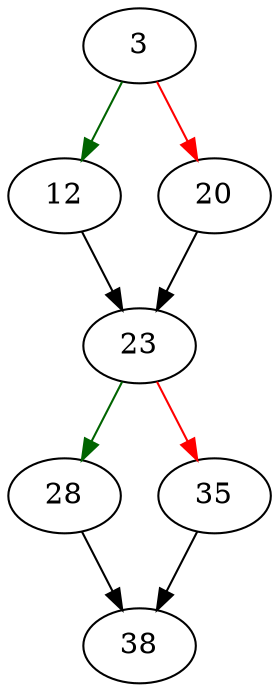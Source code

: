 strict digraph "rowSetTreeToList" {
	// Node definitions.
	3 [entry=true];
	12;
	20;
	23;
	28;
	35;
	38;

	// Edge definitions.
	3 -> 12 [
		color=darkgreen
		cond=true
	];
	3 -> 20 [
		color=red
		cond=false
	];
	12 -> 23;
	20 -> 23;
	23 -> 28 [
		color=darkgreen
		cond=true
	];
	23 -> 35 [
		color=red
		cond=false
	];
	28 -> 38;
	35 -> 38;
}